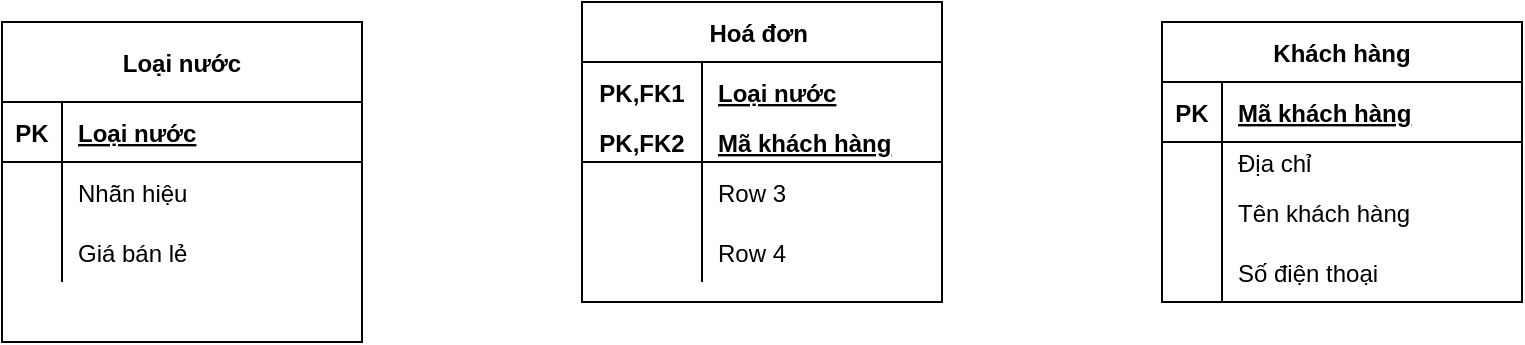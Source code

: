 <mxfile version="14.8.0" type="github">
  <diagram id="CBJcSRbV2MQ1lQroXhxs" name="Page-1">
    <mxGraphModel dx="802" dy="1343" grid="1" gridSize="10" guides="1" tooltips="1" connect="1" arrows="1" fold="1" page="1" pageScale="1" pageWidth="827" pageHeight="1169" math="0" shadow="0">
      <root>
        <mxCell id="0" />
        <mxCell id="1" parent="0" />
        <mxCell id="EOFsWI7m7b9djhAbd4BA-14" value="Loại nước" style="shape=table;startSize=40;container=1;collapsible=1;childLayout=tableLayout;fixedRows=1;rowLines=0;fontStyle=1;align=center;resizeLast=1;" vertex="1" parent="1">
          <mxGeometry x="40" y="-1140" width="180" height="160" as="geometry" />
        </mxCell>
        <mxCell id="EOFsWI7m7b9djhAbd4BA-15" value="" style="shape=partialRectangle;collapsible=0;dropTarget=0;pointerEvents=0;fillColor=none;top=0;left=0;bottom=1;right=0;points=[[0,0.5],[1,0.5]];portConstraint=eastwest;" vertex="1" parent="EOFsWI7m7b9djhAbd4BA-14">
          <mxGeometry y="40" width="180" height="30" as="geometry" />
        </mxCell>
        <mxCell id="EOFsWI7m7b9djhAbd4BA-16" value="PK" style="shape=partialRectangle;connectable=0;fillColor=none;top=0;left=0;bottom=0;right=0;fontStyle=1;overflow=hidden;" vertex="1" parent="EOFsWI7m7b9djhAbd4BA-15">
          <mxGeometry width="30" height="30" as="geometry" />
        </mxCell>
        <mxCell id="EOFsWI7m7b9djhAbd4BA-17" value="Loại nước" style="shape=partialRectangle;connectable=0;fillColor=none;top=0;left=0;bottom=0;right=0;align=left;spacingLeft=6;fontStyle=5;overflow=hidden;" vertex="1" parent="EOFsWI7m7b9djhAbd4BA-15">
          <mxGeometry x="30" width="150" height="30" as="geometry" />
        </mxCell>
        <mxCell id="EOFsWI7m7b9djhAbd4BA-71" value="" style="shape=partialRectangle;collapsible=0;dropTarget=0;pointerEvents=0;fillColor=none;top=0;left=0;bottom=0;right=0;points=[[0,0.5],[1,0.5]];portConstraint=eastwest;" vertex="1" parent="EOFsWI7m7b9djhAbd4BA-14">
          <mxGeometry y="70" width="180" height="30" as="geometry" />
        </mxCell>
        <mxCell id="EOFsWI7m7b9djhAbd4BA-72" value="" style="shape=partialRectangle;connectable=0;fillColor=none;top=0;left=0;bottom=0;right=0;fontStyle=0;overflow=hidden;" vertex="1" parent="EOFsWI7m7b9djhAbd4BA-71">
          <mxGeometry width="30" height="30" as="geometry" />
        </mxCell>
        <mxCell id="EOFsWI7m7b9djhAbd4BA-73" value="Nhãn hiệu" style="shape=partialRectangle;connectable=0;fillColor=none;top=0;left=0;bottom=0;right=0;align=left;spacingLeft=6;fontStyle=0;overflow=hidden;" vertex="1" parent="EOFsWI7m7b9djhAbd4BA-71">
          <mxGeometry x="30" width="150" height="30" as="geometry" />
        </mxCell>
        <mxCell id="EOFsWI7m7b9djhAbd4BA-18" value="" style="shape=partialRectangle;collapsible=0;dropTarget=0;pointerEvents=0;fillColor=none;top=0;left=0;bottom=0;right=0;points=[[0,0.5],[1,0.5]];portConstraint=eastwest;" vertex="1" parent="EOFsWI7m7b9djhAbd4BA-14">
          <mxGeometry y="100" width="180" height="30" as="geometry" />
        </mxCell>
        <mxCell id="EOFsWI7m7b9djhAbd4BA-19" value="" style="shape=partialRectangle;connectable=0;fillColor=none;top=0;left=0;bottom=0;right=0;editable=1;overflow=hidden;" vertex="1" parent="EOFsWI7m7b9djhAbd4BA-18">
          <mxGeometry width="30" height="30" as="geometry" />
        </mxCell>
        <mxCell id="EOFsWI7m7b9djhAbd4BA-20" value="Giá bán lẻ" style="shape=partialRectangle;connectable=0;fillColor=none;top=0;left=0;bottom=0;right=0;align=left;spacingLeft=6;overflow=hidden;" vertex="1" parent="EOFsWI7m7b9djhAbd4BA-18">
          <mxGeometry x="30" width="150" height="30" as="geometry" />
        </mxCell>
        <mxCell id="EOFsWI7m7b9djhAbd4BA-40" value="Khách hàng" style="shape=table;startSize=30;container=1;collapsible=1;childLayout=tableLayout;fixedRows=1;rowLines=0;fontStyle=1;align=center;resizeLast=1;" vertex="1" parent="1">
          <mxGeometry x="620" y="-1140" width="180" height="140" as="geometry" />
        </mxCell>
        <mxCell id="EOFsWI7m7b9djhAbd4BA-41" value="" style="shape=partialRectangle;collapsible=0;dropTarget=0;pointerEvents=0;fillColor=none;top=0;left=0;bottom=1;right=0;points=[[0,0.5],[1,0.5]];portConstraint=eastwest;" vertex="1" parent="EOFsWI7m7b9djhAbd4BA-40">
          <mxGeometry y="30" width="180" height="30" as="geometry" />
        </mxCell>
        <mxCell id="EOFsWI7m7b9djhAbd4BA-42" value="PK" style="shape=partialRectangle;connectable=0;fillColor=none;top=0;left=0;bottom=0;right=0;fontStyle=1;overflow=hidden;" vertex="1" parent="EOFsWI7m7b9djhAbd4BA-41">
          <mxGeometry width="30" height="30" as="geometry" />
        </mxCell>
        <mxCell id="EOFsWI7m7b9djhAbd4BA-43" value="Mã khách hàng" style="shape=partialRectangle;connectable=0;fillColor=none;top=0;left=0;bottom=0;right=0;align=left;spacingLeft=6;fontStyle=5;overflow=hidden;" vertex="1" parent="EOFsWI7m7b9djhAbd4BA-41">
          <mxGeometry x="30" width="150" height="30" as="geometry" />
        </mxCell>
        <mxCell id="EOFsWI7m7b9djhAbd4BA-44" value="" style="shape=partialRectangle;collapsible=0;dropTarget=0;pointerEvents=0;fillColor=none;top=0;left=0;bottom=0;right=0;points=[[0,0.5],[1,0.5]];portConstraint=eastwest;" vertex="1" parent="EOFsWI7m7b9djhAbd4BA-40">
          <mxGeometry y="60" width="180" height="20" as="geometry" />
        </mxCell>
        <mxCell id="EOFsWI7m7b9djhAbd4BA-45" value="" style="shape=partialRectangle;connectable=0;fillColor=none;top=0;left=0;bottom=0;right=0;editable=1;overflow=hidden;" vertex="1" parent="EOFsWI7m7b9djhAbd4BA-44">
          <mxGeometry width="30" height="20" as="geometry" />
        </mxCell>
        <mxCell id="EOFsWI7m7b9djhAbd4BA-46" value="Địa chỉ" style="shape=partialRectangle;connectable=0;fillColor=none;top=0;left=0;bottom=0;right=0;align=left;spacingLeft=6;overflow=hidden;" vertex="1" parent="EOFsWI7m7b9djhAbd4BA-44">
          <mxGeometry x="30" width="150" height="20" as="geometry" />
        </mxCell>
        <mxCell id="EOFsWI7m7b9djhAbd4BA-47" value="" style="shape=partialRectangle;collapsible=0;dropTarget=0;pointerEvents=0;fillColor=none;top=0;left=0;bottom=0;right=0;points=[[0,0.5],[1,0.5]];portConstraint=eastwest;" vertex="1" parent="EOFsWI7m7b9djhAbd4BA-40">
          <mxGeometry y="80" width="180" height="30" as="geometry" />
        </mxCell>
        <mxCell id="EOFsWI7m7b9djhAbd4BA-48" value="" style="shape=partialRectangle;connectable=0;fillColor=none;top=0;left=0;bottom=0;right=0;editable=1;overflow=hidden;" vertex="1" parent="EOFsWI7m7b9djhAbd4BA-47">
          <mxGeometry width="30" height="30" as="geometry" />
        </mxCell>
        <mxCell id="EOFsWI7m7b9djhAbd4BA-49" value="Tên khách hàng" style="shape=partialRectangle;connectable=0;fillColor=none;top=0;left=0;bottom=0;right=0;align=left;spacingLeft=6;overflow=hidden;" vertex="1" parent="EOFsWI7m7b9djhAbd4BA-47">
          <mxGeometry x="30" width="150" height="30" as="geometry" />
        </mxCell>
        <mxCell id="EOFsWI7m7b9djhAbd4BA-50" value="" style="shape=partialRectangle;collapsible=0;dropTarget=0;pointerEvents=0;fillColor=none;top=0;left=0;bottom=0;right=0;points=[[0,0.5],[1,0.5]];portConstraint=eastwest;" vertex="1" parent="EOFsWI7m7b9djhAbd4BA-40">
          <mxGeometry y="110" width="180" height="30" as="geometry" />
        </mxCell>
        <mxCell id="EOFsWI7m7b9djhAbd4BA-51" value="" style="shape=partialRectangle;connectable=0;fillColor=none;top=0;left=0;bottom=0;right=0;editable=1;overflow=hidden;" vertex="1" parent="EOFsWI7m7b9djhAbd4BA-50">
          <mxGeometry width="30" height="30" as="geometry" />
        </mxCell>
        <mxCell id="EOFsWI7m7b9djhAbd4BA-52" value="Số điện thoại" style="shape=partialRectangle;connectable=0;fillColor=none;top=0;left=0;bottom=0;right=0;align=left;spacingLeft=6;overflow=hidden;" vertex="1" parent="EOFsWI7m7b9djhAbd4BA-50">
          <mxGeometry x="30" width="150" height="30" as="geometry" />
        </mxCell>
        <mxCell id="EOFsWI7m7b9djhAbd4BA-53" value="Hoá đơn " style="shape=table;startSize=30;container=1;collapsible=1;childLayout=tableLayout;fixedRows=1;rowLines=0;fontStyle=1;align=center;resizeLast=1;" vertex="1" parent="1">
          <mxGeometry x="330" y="-1150" width="180" height="150" as="geometry" />
        </mxCell>
        <mxCell id="EOFsWI7m7b9djhAbd4BA-54" value="" style="shape=partialRectangle;collapsible=0;dropTarget=0;pointerEvents=0;fillColor=none;top=0;left=0;bottom=0;right=0;points=[[0,0.5],[1,0.5]];portConstraint=eastwest;" vertex="1" parent="EOFsWI7m7b9djhAbd4BA-53">
          <mxGeometry y="30" width="180" height="30" as="geometry" />
        </mxCell>
        <mxCell id="EOFsWI7m7b9djhAbd4BA-55" value="PK,FK1" style="shape=partialRectangle;connectable=0;fillColor=none;top=0;left=0;bottom=0;right=0;fontStyle=1;overflow=hidden;" vertex="1" parent="EOFsWI7m7b9djhAbd4BA-54">
          <mxGeometry width="60" height="30" as="geometry" />
        </mxCell>
        <mxCell id="EOFsWI7m7b9djhAbd4BA-56" value="Loại nước" style="shape=partialRectangle;connectable=0;fillColor=none;top=0;left=0;bottom=0;right=0;align=left;spacingLeft=6;fontStyle=5;overflow=hidden;" vertex="1" parent="EOFsWI7m7b9djhAbd4BA-54">
          <mxGeometry x="60" width="120" height="30" as="geometry" />
        </mxCell>
        <mxCell id="EOFsWI7m7b9djhAbd4BA-57" value="" style="shape=partialRectangle;collapsible=0;dropTarget=0;pointerEvents=0;fillColor=none;top=0;left=0;bottom=1;right=0;points=[[0,0.5],[1,0.5]];portConstraint=eastwest;" vertex="1" parent="EOFsWI7m7b9djhAbd4BA-53">
          <mxGeometry y="60" width="180" height="20" as="geometry" />
        </mxCell>
        <mxCell id="EOFsWI7m7b9djhAbd4BA-58" value="PK,FK2" style="shape=partialRectangle;connectable=0;fillColor=none;top=0;left=0;bottom=0;right=0;fontStyle=1;overflow=hidden;" vertex="1" parent="EOFsWI7m7b9djhAbd4BA-57">
          <mxGeometry width="60" height="20" as="geometry" />
        </mxCell>
        <mxCell id="EOFsWI7m7b9djhAbd4BA-59" value="Mã khách hàng" style="shape=partialRectangle;connectable=0;fillColor=none;top=0;left=0;bottom=0;right=0;align=left;spacingLeft=6;fontStyle=5;overflow=hidden;" vertex="1" parent="EOFsWI7m7b9djhAbd4BA-57">
          <mxGeometry x="60" width="120" height="20" as="geometry" />
        </mxCell>
        <mxCell id="EOFsWI7m7b9djhAbd4BA-60" value="" style="shape=partialRectangle;collapsible=0;dropTarget=0;pointerEvents=0;fillColor=none;top=0;left=0;bottom=0;right=0;points=[[0,0.5],[1,0.5]];portConstraint=eastwest;" vertex="1" parent="EOFsWI7m7b9djhAbd4BA-53">
          <mxGeometry y="80" width="180" height="30" as="geometry" />
        </mxCell>
        <mxCell id="EOFsWI7m7b9djhAbd4BA-61" value="" style="shape=partialRectangle;connectable=0;fillColor=none;top=0;left=0;bottom=0;right=0;editable=1;overflow=hidden;" vertex="1" parent="EOFsWI7m7b9djhAbd4BA-60">
          <mxGeometry width="60" height="30" as="geometry" />
        </mxCell>
        <mxCell id="EOFsWI7m7b9djhAbd4BA-62" value="Row 3" style="shape=partialRectangle;connectable=0;fillColor=none;top=0;left=0;bottom=0;right=0;align=left;spacingLeft=6;overflow=hidden;" vertex="1" parent="EOFsWI7m7b9djhAbd4BA-60">
          <mxGeometry x="60" width="120" height="30" as="geometry" />
        </mxCell>
        <mxCell id="EOFsWI7m7b9djhAbd4BA-63" value="" style="shape=partialRectangle;collapsible=0;dropTarget=0;pointerEvents=0;fillColor=none;top=0;left=0;bottom=0;right=0;points=[[0,0.5],[1,0.5]];portConstraint=eastwest;" vertex="1" parent="EOFsWI7m7b9djhAbd4BA-53">
          <mxGeometry y="110" width="180" height="30" as="geometry" />
        </mxCell>
        <mxCell id="EOFsWI7m7b9djhAbd4BA-64" value="" style="shape=partialRectangle;connectable=0;fillColor=none;top=0;left=0;bottom=0;right=0;editable=1;overflow=hidden;" vertex="1" parent="EOFsWI7m7b9djhAbd4BA-63">
          <mxGeometry width="60" height="30" as="geometry" />
        </mxCell>
        <mxCell id="EOFsWI7m7b9djhAbd4BA-65" value="Row 4" style="shape=partialRectangle;connectable=0;fillColor=none;top=0;left=0;bottom=0;right=0;align=left;spacingLeft=6;overflow=hidden;" vertex="1" parent="EOFsWI7m7b9djhAbd4BA-63">
          <mxGeometry x="60" width="120" height="30" as="geometry" />
        </mxCell>
      </root>
    </mxGraphModel>
  </diagram>
</mxfile>
